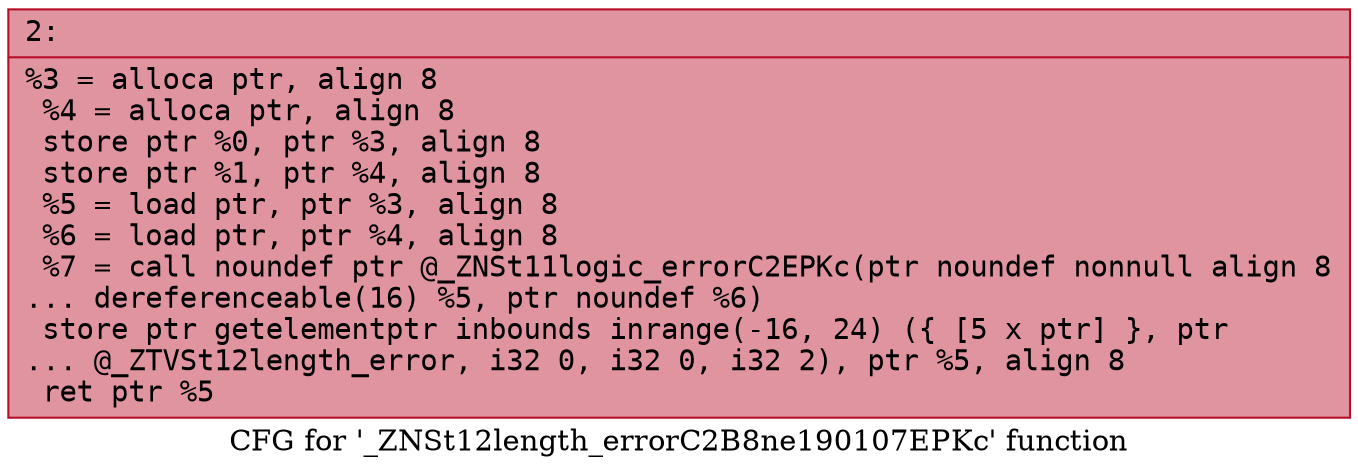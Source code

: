 digraph "CFG for '_ZNSt12length_errorC2B8ne190107EPKc' function" {
	label="CFG for '_ZNSt12length_errorC2B8ne190107EPKc' function";

	Node0x60000093e2b0 [shape=record,color="#b70d28ff", style=filled, fillcolor="#b70d2870" fontname="Courier",label="{2:\l|  %3 = alloca ptr, align 8\l  %4 = alloca ptr, align 8\l  store ptr %0, ptr %3, align 8\l  store ptr %1, ptr %4, align 8\l  %5 = load ptr, ptr %3, align 8\l  %6 = load ptr, ptr %4, align 8\l  %7 = call noundef ptr @_ZNSt11logic_errorC2EPKc(ptr noundef nonnull align 8\l... dereferenceable(16) %5, ptr noundef %6)\l  store ptr getelementptr inbounds inrange(-16, 24) (\{ [5 x ptr] \}, ptr\l... @_ZTVSt12length_error, i32 0, i32 0, i32 2), ptr %5, align 8\l  ret ptr %5\l}"];
}
